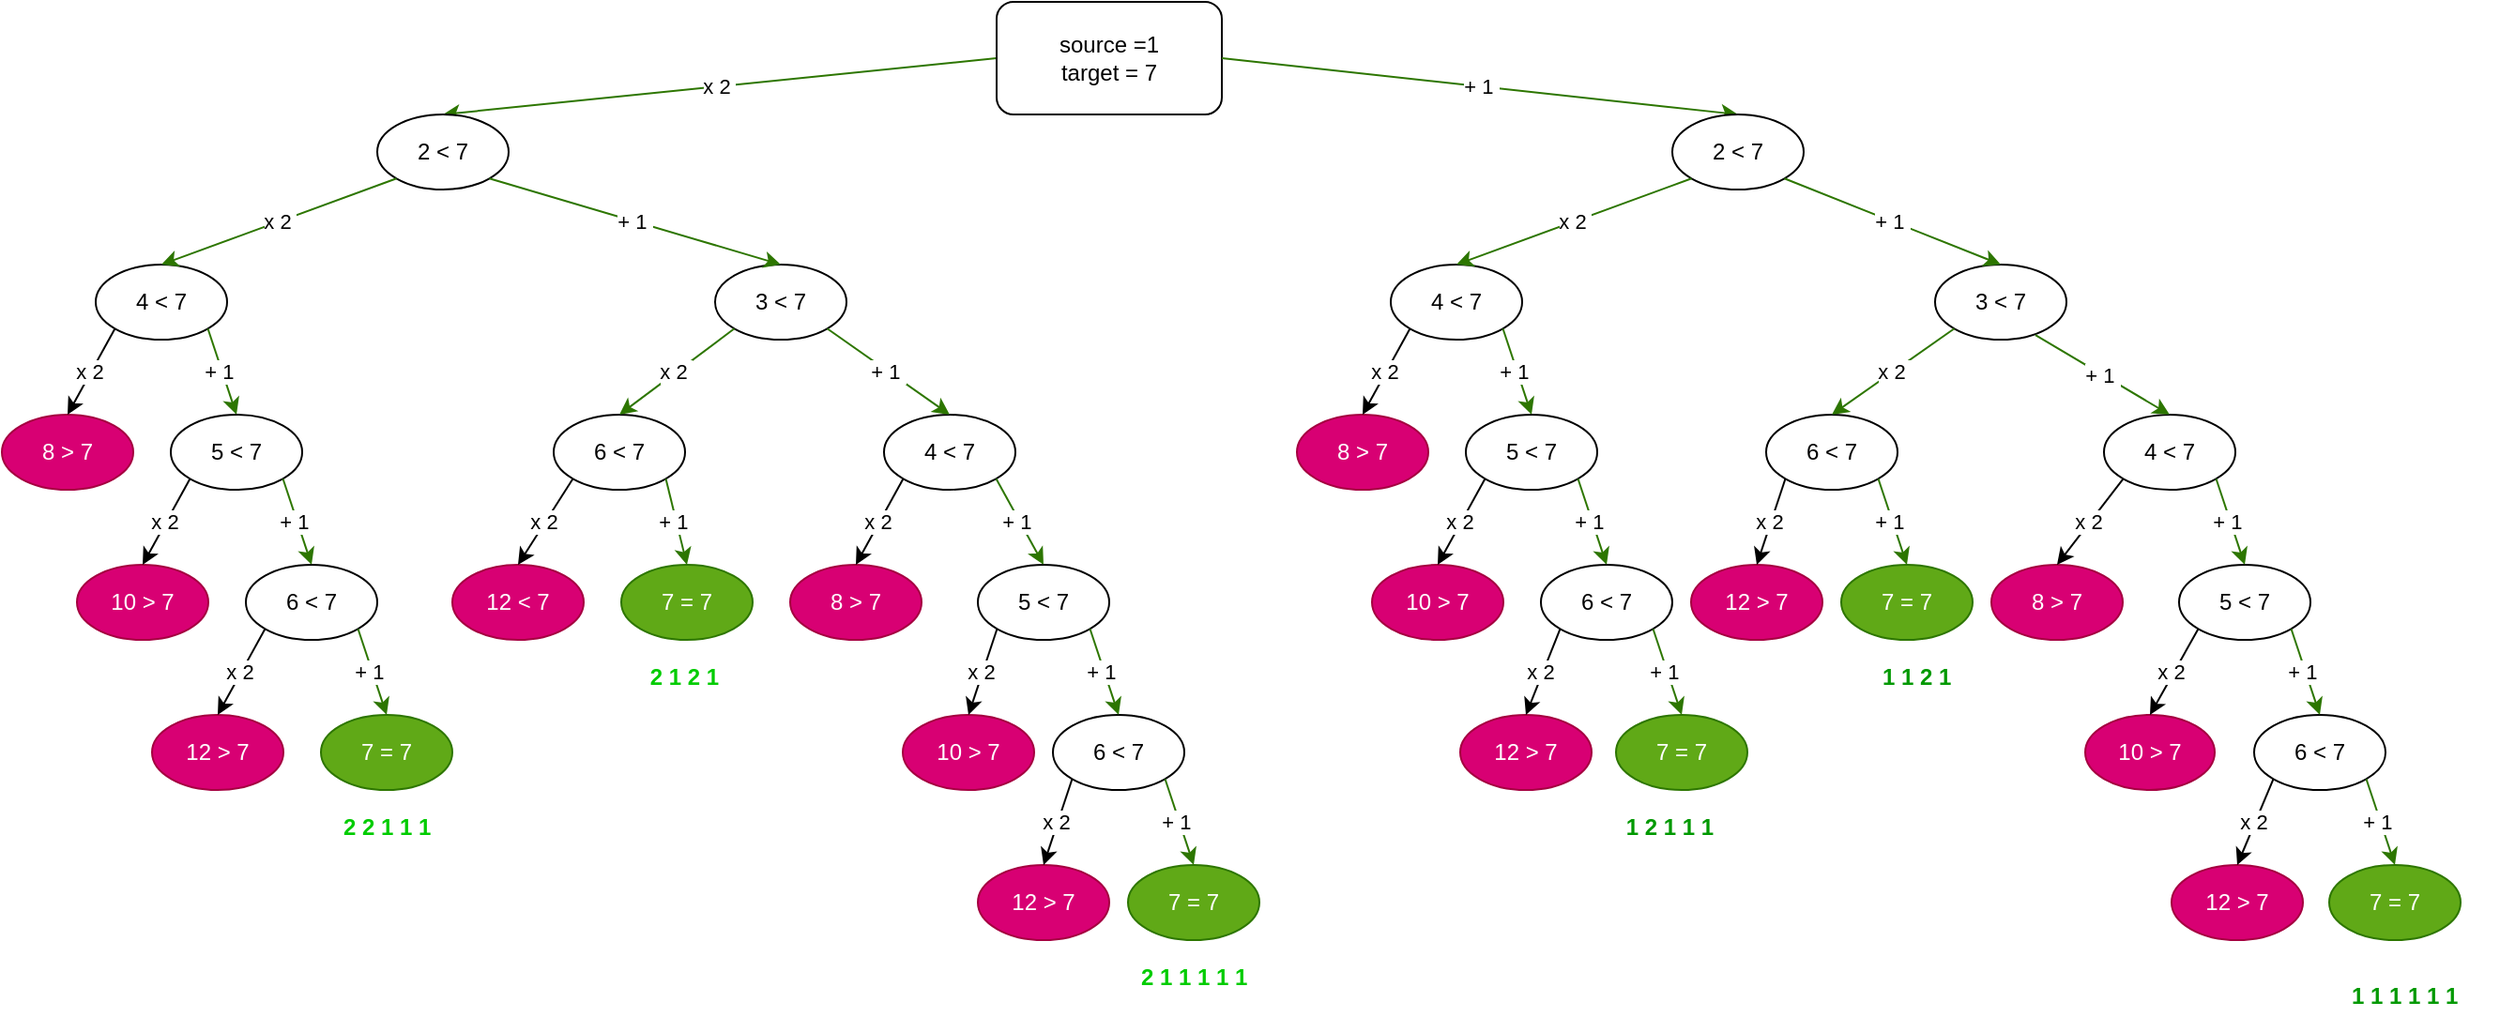<mxfile>
    <diagram id="zDL6NRlXUT76jXESiE5y" name="Страница 1">
        <mxGraphModel dx="1350" dy="565" grid="1" gridSize="10" guides="1" tooltips="1" connect="1" arrows="1" fold="1" page="1" pageScale="1" pageWidth="827" pageHeight="1169" math="0" shadow="0">
            <root>
                <mxCell id="0"/>
                <mxCell id="1" parent="0"/>
                <mxCell id="5" value="x 2&amp;nbsp;" style="edgeStyle=none;html=1;fillColor=#60a917;strokeColor=#2D7600;exitX=0;exitY=0.5;exitDx=0;exitDy=0;entryX=0.5;entryY=0;entryDx=0;entryDy=0;" edge="1" parent="1" source="3" target="4">
                    <mxGeometry relative="1" as="geometry"/>
                </mxCell>
                <mxCell id="3" value="source =1&lt;br&gt;target = 7" style="rounded=1;whiteSpace=wrap;html=1;" vertex="1" parent="1">
                    <mxGeometry x="580" y="20" width="120" height="60" as="geometry"/>
                </mxCell>
                <mxCell id="4" value="2 &amp;lt; 7" style="ellipse;whiteSpace=wrap;html=1;rounded=1;" vertex="1" parent="1">
                    <mxGeometry x="250" y="80" width="70" height="40" as="geometry"/>
                </mxCell>
                <mxCell id="6" value="+ 1&amp;nbsp;" style="edgeStyle=none;html=1;exitX=1;exitY=0.5;exitDx=0;exitDy=0;entryX=0.5;entryY=0;entryDx=0;entryDy=0;fillColor=#60a917;strokeColor=#2D7600;" edge="1" parent="1" source="3" target="7">
                    <mxGeometry relative="1" as="geometry">
                        <mxPoint x="336.75" y="70" as="sourcePoint"/>
                        <mxPoint x="440" y="130" as="targetPoint"/>
                    </mxGeometry>
                </mxCell>
                <mxCell id="7" value="2 &amp;lt; 7" style="ellipse;whiteSpace=wrap;html=1;rounded=1;" vertex="1" parent="1">
                    <mxGeometry x="940" y="80" width="70" height="40" as="geometry"/>
                </mxCell>
                <mxCell id="8" value="4 &amp;lt; 7" style="ellipse;whiteSpace=wrap;html=1;rounded=1;" vertex="1" parent="1">
                    <mxGeometry x="100" y="160" width="70" height="40" as="geometry"/>
                </mxCell>
                <mxCell id="9" value="3 &amp;lt; 7" style="ellipse;whiteSpace=wrap;html=1;rounded=1;" vertex="1" parent="1">
                    <mxGeometry x="430" y="160" width="70" height="40" as="geometry"/>
                </mxCell>
                <mxCell id="10" value="x 2&amp;nbsp;" style="edgeStyle=none;html=1;entryX=0.5;entryY=0;entryDx=0;entryDy=0;exitX=0;exitY=1;exitDx=0;exitDy=0;fillColor=#60a917;strokeColor=#2D7600;" edge="1" parent="1" source="4" target="8">
                    <mxGeometry relative="1" as="geometry">
                        <mxPoint x="334.375" y="70" as="sourcePoint"/>
                        <mxPoint x="302.2" y="102.582" as="targetPoint"/>
                    </mxGeometry>
                </mxCell>
                <mxCell id="11" value="+ 1&amp;nbsp;" style="edgeStyle=none;html=1;exitX=1;exitY=1;exitDx=0;exitDy=0;entryX=0.5;entryY=0;entryDx=0;entryDy=0;fillColor=#60a917;strokeColor=#2D7600;" edge="1" parent="1" source="4" target="9">
                    <mxGeometry relative="1" as="geometry">
                        <mxPoint x="394" y="70" as="sourcePoint"/>
                        <mxPoint x="435" y="100" as="targetPoint"/>
                    </mxGeometry>
                </mxCell>
                <mxCell id="16" value="8 &amp;gt; 7" style="ellipse;whiteSpace=wrap;html=1;rounded=1;fillColor=#d80073;fontColor=#ffffff;strokeColor=#A50040;" vertex="1" parent="1">
                    <mxGeometry x="50" y="240" width="70" height="40" as="geometry"/>
                </mxCell>
                <mxCell id="17" value="5 &amp;lt; 7" style="ellipse;whiteSpace=wrap;html=1;rounded=1;" vertex="1" parent="1">
                    <mxGeometry x="140" y="240" width="70" height="40" as="geometry"/>
                </mxCell>
                <mxCell id="18" value="6 &amp;lt; 7" style="ellipse;whiteSpace=wrap;html=1;rounded=1;" vertex="1" parent="1">
                    <mxGeometry x="344" y="240" width="70" height="40" as="geometry"/>
                </mxCell>
                <mxCell id="19" value="4 &amp;lt; 7" style="ellipse;whiteSpace=wrap;html=1;rounded=1;" vertex="1" parent="1">
                    <mxGeometry x="520" y="240" width="70" height="40" as="geometry"/>
                </mxCell>
                <mxCell id="21" value="x 2&amp;nbsp;" style="edgeStyle=none;html=1;entryX=0.5;entryY=0;entryDx=0;entryDy=0;exitX=0;exitY=1;exitDx=0;exitDy=0;" edge="1" parent="1" source="8" target="16">
                    <mxGeometry relative="1" as="geometry">
                        <mxPoint x="210.251" y="134.142" as="sourcePoint"/>
                        <mxPoint x="165" y="170" as="targetPoint"/>
                    </mxGeometry>
                </mxCell>
                <mxCell id="22" value="x 2&amp;nbsp;" style="edgeStyle=none;html=1;entryX=0.5;entryY=0;entryDx=0;entryDy=0;exitX=0;exitY=1;exitDx=0;exitDy=0;fillColor=#60a917;strokeColor=#2D7600;" edge="1" parent="1" source="9" target="18">
                    <mxGeometry relative="1" as="geometry">
                        <mxPoint x="220.251" y="144.142" as="sourcePoint"/>
                        <mxPoint x="175" y="180" as="targetPoint"/>
                    </mxGeometry>
                </mxCell>
                <mxCell id="23" value="+ 1&amp;nbsp;" style="edgeStyle=none;html=1;exitX=1;exitY=1;exitDx=0;exitDy=0;entryX=0.5;entryY=0;entryDx=0;entryDy=0;fillColor=#60a917;strokeColor=#2D7600;" edge="1" parent="1" source="8" target="17">
                    <mxGeometry relative="1" as="geometry">
                        <mxPoint x="309.749" y="144.142" as="sourcePoint"/>
                        <mxPoint x="364" y="170" as="targetPoint"/>
                    </mxGeometry>
                </mxCell>
                <mxCell id="24" value="+ 1&amp;nbsp;" style="edgeStyle=none;html=1;exitX=1;exitY=1;exitDx=0;exitDy=0;entryX=0.5;entryY=0;entryDx=0;entryDy=0;fillColor=#60a917;strokeColor=#2D7600;" edge="1" parent="1" source="9" target="19">
                    <mxGeometry relative="1" as="geometry">
                        <mxPoint x="319.749" y="154.142" as="sourcePoint"/>
                        <mxPoint x="374" y="180" as="targetPoint"/>
                    </mxGeometry>
                </mxCell>
                <mxCell id="25" value="10 &amp;gt; 7" style="ellipse;whiteSpace=wrap;html=1;rounded=1;fillColor=#d80073;fontColor=#ffffff;strokeColor=#A50040;" vertex="1" parent="1">
                    <mxGeometry x="90" y="320" width="70" height="40" as="geometry"/>
                </mxCell>
                <mxCell id="26" value="6 &amp;lt; 7" style="ellipse;whiteSpace=wrap;html=1;rounded=1;" vertex="1" parent="1">
                    <mxGeometry x="180" y="320" width="70" height="40" as="geometry"/>
                </mxCell>
                <mxCell id="27" value="12 &amp;lt; 7" style="ellipse;whiteSpace=wrap;html=1;rounded=1;fillColor=#d80073;fontColor=#ffffff;strokeColor=#A50040;" vertex="1" parent="1">
                    <mxGeometry x="290" y="320" width="70" height="40" as="geometry"/>
                </mxCell>
                <mxCell id="29" value="&lt;span style=&quot;color: rgb(255 , 255 , 255)&quot;&gt;8 &amp;gt; 7&lt;/span&gt;" style="ellipse;whiteSpace=wrap;html=1;rounded=1;fillColor=#d80073;fontColor=#ffffff;strokeColor=#A50040;" vertex="1" parent="1">
                    <mxGeometry x="470" y="320" width="70" height="40" as="geometry"/>
                </mxCell>
                <mxCell id="30" value="5 &amp;lt; 7" style="ellipse;whiteSpace=wrap;html=1;rounded=1;" vertex="1" parent="1">
                    <mxGeometry x="570" y="320" width="70" height="40" as="geometry"/>
                </mxCell>
                <mxCell id="31" value="x 2&amp;nbsp;" style="edgeStyle=none;html=1;entryX=0.5;entryY=0;entryDx=0;entryDy=0;exitX=0;exitY=1;exitDx=0;exitDy=0;" edge="1" parent="1" source="17" target="25">
                    <mxGeometry relative="1" as="geometry">
                        <mxPoint x="174.251" y="204.142" as="sourcePoint"/>
                        <mxPoint x="129" y="240" as="targetPoint"/>
                    </mxGeometry>
                </mxCell>
                <mxCell id="32" value="x 2&amp;nbsp;" style="edgeStyle=none;html=1;entryX=0.5;entryY=0;entryDx=0;entryDy=0;exitX=0;exitY=1;exitDx=0;exitDy=0;" edge="1" parent="1" source="18" target="27">
                    <mxGeometry relative="1" as="geometry">
                        <mxPoint x="184.251" y="214.142" as="sourcePoint"/>
                        <mxPoint x="139" y="250" as="targetPoint"/>
                    </mxGeometry>
                </mxCell>
                <mxCell id="33" value="x 2&amp;nbsp;" style="edgeStyle=none;html=1;entryX=0.5;entryY=0;entryDx=0;entryDy=0;exitX=0;exitY=1;exitDx=0;exitDy=0;" edge="1" parent="1" source="19" target="29">
                    <mxGeometry relative="1" as="geometry">
                        <mxPoint x="194.251" y="224.142" as="sourcePoint"/>
                        <mxPoint x="149" y="260" as="targetPoint"/>
                    </mxGeometry>
                </mxCell>
                <mxCell id="34" value="+ 1&amp;nbsp;" style="edgeStyle=none;html=1;exitX=1;exitY=1;exitDx=0;exitDy=0;entryX=0.5;entryY=0;entryDx=0;entryDy=0;fillColor=#60a917;strokeColor=#2D7600;" edge="1" parent="1" source="17" target="26">
                    <mxGeometry relative="1" as="geometry">
                        <mxPoint x="223.749" y="204.142" as="sourcePoint"/>
                        <mxPoint x="235" y="240" as="targetPoint"/>
                    </mxGeometry>
                </mxCell>
                <mxCell id="35" value="+ 1&amp;nbsp;" style="edgeStyle=none;html=1;exitX=1;exitY=1;exitDx=0;exitDy=0;entryX=0.5;entryY=0;entryDx=0;entryDy=0;fillColor=#60a917;strokeColor=#2D7600;" edge="1" parent="1" source="18" target="43">
                    <mxGeometry relative="1" as="geometry">
                        <mxPoint x="233.749" y="214.142" as="sourcePoint"/>
                        <mxPoint x="395" y="310" as="targetPoint"/>
                    </mxGeometry>
                </mxCell>
                <mxCell id="37" value="+ 1&amp;nbsp;" style="edgeStyle=none;html=1;exitX=1;exitY=1;exitDx=0;exitDy=0;entryX=0.5;entryY=0;entryDx=0;entryDy=0;fillColor=#60a917;strokeColor=#2D7600;" edge="1" parent="1" source="19" target="30">
                    <mxGeometry relative="1" as="geometry">
                        <mxPoint x="243.749" y="224.142" as="sourcePoint"/>
                        <mxPoint x="255" y="260" as="targetPoint"/>
                    </mxGeometry>
                </mxCell>
                <mxCell id="38" value="12 &amp;gt; 7" style="ellipse;whiteSpace=wrap;html=1;rounded=1;fillColor=#d80073;fontColor=#ffffff;strokeColor=#A50040;" vertex="1" parent="1">
                    <mxGeometry x="130" y="400" width="70" height="40" as="geometry"/>
                </mxCell>
                <mxCell id="39" value="7 = 7" style="ellipse;whiteSpace=wrap;html=1;rounded=1;fillColor=#60a917;fontColor=#ffffff;strokeColor=#2D7600;" vertex="1" parent="1">
                    <mxGeometry x="220" y="400" width="70" height="40" as="geometry"/>
                </mxCell>
                <mxCell id="41" value="x 2&amp;nbsp;" style="edgeStyle=none;html=1;entryX=0.5;entryY=0;entryDx=0;entryDy=0;exitX=0;exitY=1;exitDx=0;exitDy=0;" edge="1" parent="1" source="26" target="38">
                    <mxGeometry relative="1" as="geometry">
                        <mxPoint x="174.251" y="284.142" as="sourcePoint"/>
                        <mxPoint x="145" y="320" as="targetPoint"/>
                    </mxGeometry>
                </mxCell>
                <mxCell id="42" value="+ 1&amp;nbsp;" style="edgeStyle=none;html=1;entryX=0.5;entryY=0;entryDx=0;entryDy=0;exitX=1;exitY=1;exitDx=0;exitDy=0;fillColor=#60a917;strokeColor=#2D7600;" edge="1" parent="1" source="26" target="39">
                    <mxGeometry relative="1" as="geometry">
                        <mxPoint x="240" y="350" as="sourcePoint"/>
                        <mxPoint x="235" y="320" as="targetPoint"/>
                    </mxGeometry>
                </mxCell>
                <mxCell id="43" value="7 = 7" style="ellipse;whiteSpace=wrap;html=1;rounded=1;fillColor=#60a917;fontColor=#ffffff;strokeColor=#2D7600;" vertex="1" parent="1">
                    <mxGeometry x="380" y="320" width="70" height="40" as="geometry"/>
                </mxCell>
                <mxCell id="45" value="&lt;span style=&quot;color: rgb(255 , 255 , 255)&quot;&gt;10 &amp;gt; 7&lt;/span&gt;" style="ellipse;whiteSpace=wrap;html=1;rounded=1;fillColor=#d80073;fontColor=#ffffff;strokeColor=#A50040;" vertex="1" parent="1">
                    <mxGeometry x="530" y="400" width="70" height="40" as="geometry"/>
                </mxCell>
                <mxCell id="46" value="6 &amp;lt; 7" style="ellipse;whiteSpace=wrap;html=1;rounded=1;" vertex="1" parent="1">
                    <mxGeometry x="610" y="400" width="70" height="40" as="geometry"/>
                </mxCell>
                <mxCell id="47" value="&lt;span style=&quot;color: rgb(255 , 255 , 255)&quot;&gt;12 &amp;gt; 7&lt;/span&gt;" style="ellipse;whiteSpace=wrap;html=1;rounded=1;fillColor=#d80073;fontColor=#ffffff;strokeColor=#A50040;" vertex="1" parent="1">
                    <mxGeometry x="570" y="480" width="70" height="40" as="geometry"/>
                </mxCell>
                <mxCell id="49" value="7 = 7" style="ellipse;whiteSpace=wrap;html=1;rounded=1;fillColor=#60a917;fontColor=#ffffff;strokeColor=#2D7600;" vertex="1" parent="1">
                    <mxGeometry x="650" y="480" width="70" height="40" as="geometry"/>
                </mxCell>
                <mxCell id="50" value="+ 1&amp;nbsp;" style="edgeStyle=none;html=1;entryX=0.5;entryY=0;entryDx=0;entryDy=0;exitX=1;exitY=1;exitDx=0;exitDy=0;fillColor=#60a917;strokeColor=#2D7600;" edge="1" parent="1" source="30" target="46">
                    <mxGeometry relative="1" as="geometry">
                        <mxPoint x="405" y="360" as="sourcePoint"/>
                        <mxPoint x="405" y="410" as="targetPoint"/>
                    </mxGeometry>
                </mxCell>
                <mxCell id="51" value="+ 1&amp;nbsp;" style="edgeStyle=none;html=1;entryX=0.5;entryY=0;entryDx=0;entryDy=0;exitX=1;exitY=1;exitDx=0;exitDy=0;fillColor=#60a917;strokeColor=#2D7600;" edge="1" parent="1" source="46" target="49">
                    <mxGeometry relative="1" as="geometry">
                        <mxPoint x="415" y="370" as="sourcePoint"/>
                        <mxPoint x="415" y="420" as="targetPoint"/>
                    </mxGeometry>
                </mxCell>
                <mxCell id="52" value="x 2&amp;nbsp;" style="edgeStyle=none;html=1;entryX=0.5;entryY=0;entryDx=0;entryDy=0;exitX=0;exitY=1;exitDx=0;exitDy=0;" edge="1" parent="1" source="30" target="45">
                    <mxGeometry relative="1" as="geometry">
                        <mxPoint x="210.251" y="354.142" as="sourcePoint"/>
                        <mxPoint x="175" y="410" as="targetPoint"/>
                    </mxGeometry>
                </mxCell>
                <mxCell id="53" value="x 2&amp;nbsp;" style="edgeStyle=none;html=1;entryX=0.5;entryY=0;entryDx=0;entryDy=0;exitX=0;exitY=1;exitDx=0;exitDy=0;" edge="1" parent="1" source="46" target="47">
                    <mxGeometry relative="1" as="geometry">
                        <mxPoint x="220.251" y="364.142" as="sourcePoint"/>
                        <mxPoint x="185" y="420" as="targetPoint"/>
                    </mxGeometry>
                </mxCell>
                <mxCell id="58" value="4 &amp;lt; 7" style="ellipse;whiteSpace=wrap;html=1;rounded=1;" vertex="1" parent="1">
                    <mxGeometry x="790" y="160" width="70" height="40" as="geometry"/>
                </mxCell>
                <mxCell id="59" value="3 &amp;lt; 7" style="ellipse;whiteSpace=wrap;html=1;rounded=1;" vertex="1" parent="1">
                    <mxGeometry x="1080" y="160" width="70" height="40" as="geometry"/>
                </mxCell>
                <mxCell id="60" value="+ 1&amp;nbsp;" style="edgeStyle=none;html=1;exitX=1;exitY=1;exitDx=0;exitDy=0;entryX=0.5;entryY=0;entryDx=0;entryDy=0;fillColor=#60a917;strokeColor=#2D7600;" edge="1" parent="1" source="7" target="59">
                    <mxGeometry relative="1" as="geometry">
                        <mxPoint x="710" y="60" as="sourcePoint"/>
                        <mxPoint x="945" y="110" as="targetPoint"/>
                    </mxGeometry>
                </mxCell>
                <mxCell id="61" value="x 2&amp;nbsp;" style="edgeStyle=none;html=1;entryX=0.5;entryY=0;entryDx=0;entryDy=0;exitX=0;exitY=1;exitDx=0;exitDy=0;fillColor=#60a917;strokeColor=#2D7600;" edge="1" parent="1" source="7" target="58">
                    <mxGeometry relative="1" as="geometry">
                        <mxPoint x="510.251" y="284.142" as="sourcePoint"/>
                        <mxPoint x="485" y="320" as="targetPoint"/>
                    </mxGeometry>
                </mxCell>
                <mxCell id="62" value="8 &amp;gt; 7" style="ellipse;whiteSpace=wrap;html=1;rounded=1;fillColor=#d80073;fontColor=#ffffff;strokeColor=#A50040;" vertex="1" parent="1">
                    <mxGeometry x="740" y="240" width="70" height="40" as="geometry"/>
                </mxCell>
                <mxCell id="63" value="5 &amp;lt; 7" style="ellipse;whiteSpace=wrap;html=1;rounded=1;" vertex="1" parent="1">
                    <mxGeometry x="830" y="240" width="70" height="40" as="geometry"/>
                </mxCell>
                <mxCell id="64" value="6 &amp;lt; 7" style="ellipse;whiteSpace=wrap;html=1;rounded=1;" vertex="1" parent="1">
                    <mxGeometry x="990" y="240" width="70" height="40" as="geometry"/>
                </mxCell>
                <mxCell id="65" value="4 &amp;lt; 7" style="ellipse;whiteSpace=wrap;html=1;rounded=1;" vertex="1" parent="1">
                    <mxGeometry x="1170" y="240" width="70" height="40" as="geometry"/>
                </mxCell>
                <mxCell id="66" value="x 2&amp;nbsp;" style="edgeStyle=none;html=1;entryX=0.5;entryY=0;entryDx=0;entryDy=0;exitX=0;exitY=1;exitDx=0;exitDy=0;" edge="1" parent="1" source="58" target="62">
                    <mxGeometry relative="1" as="geometry">
                        <mxPoint x="920.251" y="124.142" as="sourcePoint"/>
                        <mxPoint x="872" y="170" as="targetPoint"/>
                    </mxGeometry>
                </mxCell>
                <mxCell id="67" value="x 2&amp;nbsp;" style="edgeStyle=none;html=1;entryX=0.5;entryY=0;entryDx=0;entryDy=0;exitX=0;exitY=1;exitDx=0;exitDy=0;fillColor=#60a917;strokeColor=#2D7600;" edge="1" parent="1" source="59" target="64">
                    <mxGeometry relative="1" as="geometry">
                        <mxPoint x="930.251" y="134.142" as="sourcePoint"/>
                        <mxPoint x="882" y="180" as="targetPoint"/>
                    </mxGeometry>
                </mxCell>
                <mxCell id="68" value="+ 1&amp;nbsp;" style="edgeStyle=none;html=1;exitX=0.764;exitY=0.938;exitDx=0;exitDy=0;entryX=0.5;entryY=0;entryDx=0;entryDy=0;exitPerimeter=0;fillColor=#60a917;strokeColor=#2D7600;" edge="1" parent="1" source="59" target="65">
                    <mxGeometry relative="1" as="geometry">
                        <mxPoint x="969.749" y="124.142" as="sourcePoint"/>
                        <mxPoint x="1015" y="170" as="targetPoint"/>
                    </mxGeometry>
                </mxCell>
                <mxCell id="69" value="+ 1&amp;nbsp;" style="edgeStyle=none;html=1;exitX=1;exitY=1;exitDx=0;exitDy=0;entryX=0.5;entryY=0;entryDx=0;entryDy=0;fillColor=#60a917;strokeColor=#2D7600;" edge="1" parent="1" source="58" target="63">
                    <mxGeometry relative="1" as="geometry">
                        <mxPoint x="979.749" y="134.142" as="sourcePoint"/>
                        <mxPoint x="1025" y="180" as="targetPoint"/>
                    </mxGeometry>
                </mxCell>
                <mxCell id="71" value="10 &amp;gt; 7" style="ellipse;whiteSpace=wrap;html=1;rounded=1;fillColor=#d80073;fontColor=#ffffff;strokeColor=#A50040;" vertex="1" parent="1">
                    <mxGeometry x="780" y="320" width="70" height="40" as="geometry"/>
                </mxCell>
                <mxCell id="72" value="6 &amp;lt; 7" style="ellipse;whiteSpace=wrap;html=1;rounded=1;" vertex="1" parent="1">
                    <mxGeometry x="870" y="320" width="70" height="40" as="geometry"/>
                </mxCell>
                <mxCell id="73" value="12 &amp;gt; 7" style="ellipse;whiteSpace=wrap;html=1;rounded=1;fillColor=#d80073;fontColor=#ffffff;strokeColor=#A50040;" vertex="1" parent="1">
                    <mxGeometry x="950" y="320" width="70" height="40" as="geometry"/>
                </mxCell>
                <mxCell id="74" value="7 = 7" style="ellipse;whiteSpace=wrap;html=1;rounded=1;fillColor=#60a917;fontColor=#ffffff;strokeColor=#2D7600;" vertex="1" parent="1">
                    <mxGeometry x="1030" y="320" width="70" height="40" as="geometry"/>
                </mxCell>
                <mxCell id="75" value="8 &amp;gt; 7" style="ellipse;whiteSpace=wrap;html=1;rounded=1;fillColor=#d80073;fontColor=#ffffff;strokeColor=#A50040;" vertex="1" parent="1">
                    <mxGeometry x="1110" y="320" width="70" height="40" as="geometry"/>
                </mxCell>
                <mxCell id="76" value="5 &amp;lt; 7" style="ellipse;whiteSpace=wrap;html=1;rounded=1;" vertex="1" parent="1">
                    <mxGeometry x="1210" y="320" width="70" height="40" as="geometry"/>
                </mxCell>
                <mxCell id="77" value="x 2&amp;nbsp;" style="edgeStyle=none;html=1;entryX=0.5;entryY=0;entryDx=0;entryDy=0;exitX=0;exitY=1;exitDx=0;exitDy=0;" edge="1" parent="1" source="63" target="71">
                    <mxGeometry relative="1" as="geometry">
                        <mxPoint x="990.251" y="204.142" as="sourcePoint"/>
                        <mxPoint x="975" y="250" as="targetPoint"/>
                    </mxGeometry>
                </mxCell>
                <mxCell id="78" value="x 2&amp;nbsp;" style="edgeStyle=none;html=1;entryX=0.5;entryY=0;entryDx=0;entryDy=0;exitX=0;exitY=1;exitDx=0;exitDy=0;" edge="1" parent="1" source="64" target="73">
                    <mxGeometry relative="1" as="geometry">
                        <mxPoint x="1000.251" y="214.142" as="sourcePoint"/>
                        <mxPoint x="985" y="260" as="targetPoint"/>
                    </mxGeometry>
                </mxCell>
                <mxCell id="79" value="x 2&amp;nbsp;" style="edgeStyle=none;html=1;entryX=0.5;entryY=0;entryDx=0;entryDy=0;exitX=0;exitY=1;exitDx=0;exitDy=0;" edge="1" parent="1" source="65" target="75">
                    <mxGeometry relative="1" as="geometry">
                        <mxPoint x="1010.251" y="224.142" as="sourcePoint"/>
                        <mxPoint x="995" y="270" as="targetPoint"/>
                    </mxGeometry>
                </mxCell>
                <mxCell id="80" value="+ 1&amp;nbsp;" style="edgeStyle=none;html=1;exitX=1;exitY=1;exitDx=0;exitDy=0;entryX=0.5;entryY=0;entryDx=0;entryDy=0;fillColor=#60a917;strokeColor=#2D7600;" edge="1" parent="1" source="65" target="76">
                    <mxGeometry relative="1" as="geometry">
                        <mxPoint x="1033.48" y="207.52" as="sourcePoint"/>
                        <mxPoint x="1165" y="250" as="targetPoint"/>
                    </mxGeometry>
                </mxCell>
                <mxCell id="81" value="+ 1&amp;nbsp;" style="edgeStyle=none;html=1;exitX=1;exitY=1;exitDx=0;exitDy=0;entryX=0.5;entryY=0;entryDx=0;entryDy=0;fillColor=#60a917;strokeColor=#2D7600;" edge="1" parent="1" source="64" target="74">
                    <mxGeometry relative="1" as="geometry">
                        <mxPoint x="1043.48" y="217.52" as="sourcePoint"/>
                        <mxPoint x="1175" y="260" as="targetPoint"/>
                    </mxGeometry>
                </mxCell>
                <mxCell id="82" value="+ 1&amp;nbsp;" style="edgeStyle=none;html=1;exitX=1;exitY=1;exitDx=0;exitDy=0;entryX=0.5;entryY=0;entryDx=0;entryDy=0;fillColor=#60a917;strokeColor=#2D7600;" edge="1" parent="1" source="63" target="72">
                    <mxGeometry relative="1" as="geometry">
                        <mxPoint x="1053.48" y="227.52" as="sourcePoint"/>
                        <mxPoint x="1185" y="270" as="targetPoint"/>
                    </mxGeometry>
                </mxCell>
                <mxCell id="83" value="12 &amp;gt; 7" style="ellipse;whiteSpace=wrap;html=1;rounded=1;fillColor=#d80073;fontColor=#ffffff;strokeColor=#A50040;" vertex="1" parent="1">
                    <mxGeometry x="827" y="400" width="70" height="40" as="geometry"/>
                </mxCell>
                <mxCell id="84" value="7 = 7" style="ellipse;whiteSpace=wrap;html=1;rounded=1;fillColor=#60a917;fontColor=#ffffff;strokeColor=#2D7600;" vertex="1" parent="1">
                    <mxGeometry x="910" y="400" width="70" height="40" as="geometry"/>
                </mxCell>
                <mxCell id="85" value="10 &amp;gt; 7" style="ellipse;whiteSpace=wrap;html=1;rounded=1;fillColor=#d80073;fontColor=#ffffff;strokeColor=#A50040;" vertex="1" parent="1">
                    <mxGeometry x="1160" y="400" width="69" height="40" as="geometry"/>
                </mxCell>
                <mxCell id="86" value="6 &amp;lt; 7" style="ellipse;whiteSpace=wrap;html=1;rounded=1;" vertex="1" parent="1">
                    <mxGeometry x="1250" y="400" width="70" height="40" as="geometry"/>
                </mxCell>
                <mxCell id="87" value="x 2&amp;nbsp;" style="edgeStyle=none;html=1;entryX=0.5;entryY=0;entryDx=0;entryDy=0;exitX=0;exitY=1;exitDx=0;exitDy=0;" edge="1" parent="1" source="72" target="83">
                    <mxGeometry relative="1" as="geometry">
                        <mxPoint x="1140.251" y="284.142" as="sourcePoint"/>
                        <mxPoint x="1135" y="330" as="targetPoint"/>
                    </mxGeometry>
                </mxCell>
                <mxCell id="88" value="x 2&amp;nbsp;" style="edgeStyle=none;html=1;entryX=0.5;entryY=0;entryDx=0;entryDy=0;exitX=0;exitY=1;exitDx=0;exitDy=0;" edge="1" parent="1" source="76" target="85">
                    <mxGeometry relative="1" as="geometry">
                        <mxPoint x="1150.251" y="294.142" as="sourcePoint"/>
                        <mxPoint x="1145" y="340" as="targetPoint"/>
                    </mxGeometry>
                </mxCell>
                <mxCell id="90" value="+ 1&amp;nbsp;" style="edgeStyle=none;html=1;exitX=1;exitY=1;exitDx=0;exitDy=0;entryX=0.5;entryY=0;entryDx=0;entryDy=0;fillColor=#60a917;strokeColor=#2D7600;" edge="1" parent="1" source="76" target="86">
                    <mxGeometry relative="1" as="geometry">
                        <mxPoint x="1019.749" y="284.142" as="sourcePoint"/>
                        <mxPoint x="1055" y="330" as="targetPoint"/>
                    </mxGeometry>
                </mxCell>
                <mxCell id="91" value="+ 1&amp;nbsp;" style="edgeStyle=none;html=1;exitX=1;exitY=1;exitDx=0;exitDy=0;entryX=0.5;entryY=0;entryDx=0;entryDy=0;fillColor=#60a917;strokeColor=#2D7600;" edge="1" parent="1" source="72" target="84">
                    <mxGeometry relative="1" as="geometry">
                        <mxPoint x="1029.749" y="294.142" as="sourcePoint"/>
                        <mxPoint x="1065" y="340" as="targetPoint"/>
                    </mxGeometry>
                </mxCell>
                <mxCell id="92" value="&lt;span style=&quot;color: rgb(255 , 255 , 255)&quot;&gt;12 &amp;gt; 7&lt;/span&gt;" style="ellipse;whiteSpace=wrap;html=1;rounded=1;fillColor=#d80073;fontColor=#ffffff;strokeColor=#A50040;" vertex="1" parent="1">
                    <mxGeometry x="1206" y="480" width="70" height="40" as="geometry"/>
                </mxCell>
                <mxCell id="93" value="7 = 7" style="ellipse;whiteSpace=wrap;html=1;rounded=1;fillColor=#60a917;fontColor=#ffffff;strokeColor=#2D7600;" vertex="1" parent="1">
                    <mxGeometry x="1290" y="480" width="70" height="40" as="geometry"/>
                </mxCell>
                <mxCell id="94" value="+ 1&amp;nbsp;" style="edgeStyle=none;html=1;entryX=0.5;entryY=0;entryDx=0;entryDy=0;exitX=1;exitY=1;exitDx=0;exitDy=0;fillColor=#60a917;strokeColor=#2D7600;" edge="1" parent="1" source="86" target="93">
                    <mxGeometry relative="1" as="geometry">
                        <mxPoint x="1280" y="440" as="sourcePoint"/>
                        <mxPoint x="1265" y="410" as="targetPoint"/>
                    </mxGeometry>
                </mxCell>
                <mxCell id="95" value="x 2&amp;nbsp;" style="edgeStyle=none;html=1;entryX=0.5;entryY=0;entryDx=0;entryDy=0;exitX=0;exitY=1;exitDx=0;exitDy=0;" edge="1" parent="1" source="86" target="92">
                    <mxGeometry relative="1" as="geometry">
                        <mxPoint x="1191.251" y="364.142" as="sourcePoint"/>
                        <mxPoint x="1145.5" y="410" as="targetPoint"/>
                    </mxGeometry>
                </mxCell>
                <mxCell id="96" value="&lt;div&gt;&lt;span style=&quot;color: rgb(0 , 204 , 0)&quot;&gt;&lt;b&gt;2 2 1 1 1&lt;/b&gt;&lt;/span&gt;&lt;br&gt;&lt;/div&gt;" style="text;html=1;align=left;verticalAlign=middle;resizable=0;points=[];autosize=1;strokeColor=none;fillColor=none;" vertex="1" parent="1">
                    <mxGeometry x="230" y="450" width="60" height="20" as="geometry"/>
                </mxCell>
                <mxCell id="97" value="&lt;div&gt;&lt;div&gt;&lt;font color=&quot;#00cc00&quot;&gt;&lt;b&gt;&amp;nbsp;2 1 2 1&lt;/b&gt;&lt;/font&gt;&lt;/div&gt;&lt;/div&gt;" style="text;html=1;align=left;verticalAlign=middle;resizable=0;points=[];autosize=1;strokeColor=none;fillColor=none;" vertex="1" parent="1">
                    <mxGeometry x="390" y="370" width="60" height="20" as="geometry"/>
                </mxCell>
                <mxCell id="98" value="&lt;div&gt;&lt;div&gt;&lt;font color=&quot;#00cc00&quot;&gt;&lt;b&gt;2 1 1 1 1 1&lt;/b&gt;&lt;/font&gt;&lt;/div&gt;&lt;/div&gt;" style="text;html=1;align=left;verticalAlign=middle;resizable=0;points=[];autosize=1;strokeColor=none;fillColor=none;" vertex="1" parent="1">
                    <mxGeometry x="655" y="530" width="70" height="20" as="geometry"/>
                </mxCell>
                <mxCell id="99" value="&lt;div&gt;&lt;b&gt;&lt;font color=&quot;#009900&quot;&gt;&amp;nbsp;1 2 1 1 1&amp;nbsp;&lt;/font&gt;&lt;/b&gt;&lt;/div&gt;" style="text;html=1;align=left;verticalAlign=middle;resizable=0;points=[];autosize=1;strokeColor=none;fillColor=none;" vertex="1" parent="1">
                    <mxGeometry x="910" y="450" width="70" height="20" as="geometry"/>
                </mxCell>
                <mxCell id="100" value="&lt;div&gt;&lt;b&gt;&lt;font color=&quot;#009900&quot;&gt;1 1 2 1&lt;/font&gt;&lt;/b&gt;&lt;/div&gt;" style="text;html=1;align=left;verticalAlign=middle;resizable=0;points=[];autosize=1;strokeColor=none;fillColor=none;" vertex="1" parent="1">
                    <mxGeometry x="1050" y="370" width="50" height="20" as="geometry"/>
                </mxCell>
                <mxCell id="101" value="&lt;div&gt;&lt;b&gt;&lt;font color=&quot;#009900&quot;&gt;1 1 1 1 1 1&amp;nbsp;&lt;/font&gt;&lt;/b&gt;&lt;/div&gt;" style="text;html=1;align=left;verticalAlign=middle;resizable=0;points=[];autosize=1;strokeColor=none;fillColor=none;" vertex="1" parent="1">
                    <mxGeometry x="1300" y="540" width="80" height="20" as="geometry"/>
                </mxCell>
            </root>
        </mxGraphModel>
    </diagram>
</mxfile>